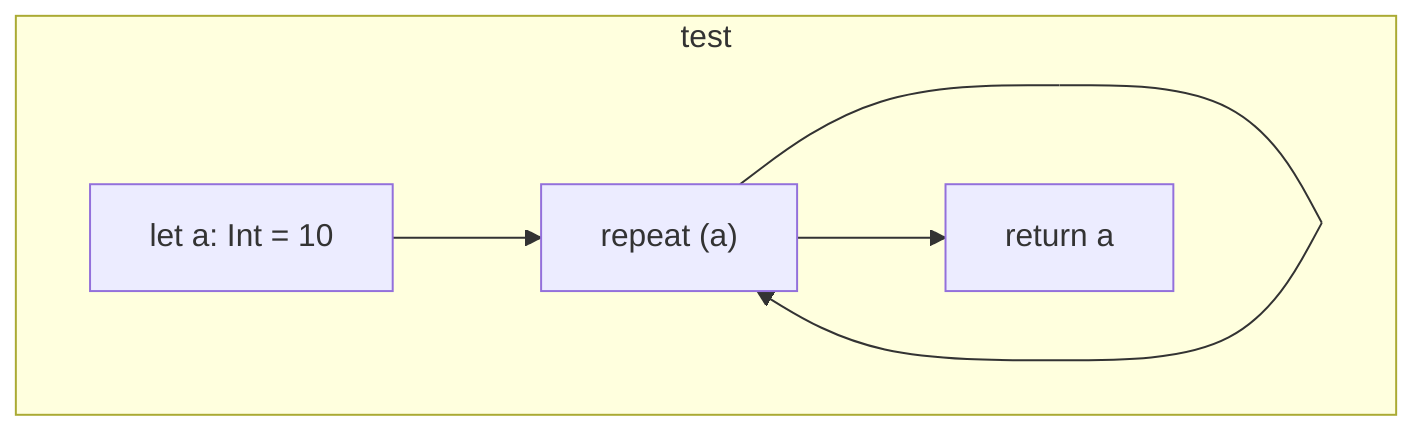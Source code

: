 graph TD
subgraph test
    test_141["let a: Int = 10"]
    test_142["repeat (a)"]
    test_145["return a"]:::exitNode
    test_141 --> test_142
    test_142 --> test_142
    test_142 --> test_145
end